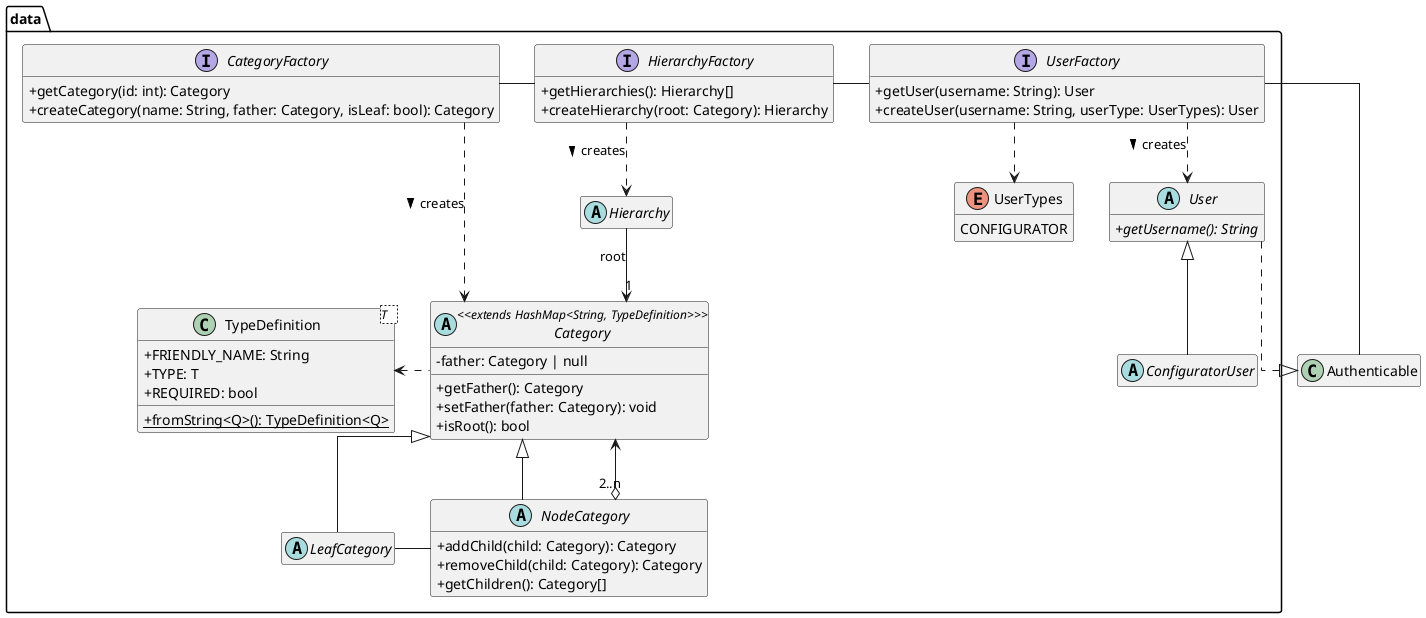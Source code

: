 @startuml

skinparam ClassAttributeIconSize 0
'skinparam groupInheritance 2
skinparam linetype ortho
hide empty members

package data #FFFFFF {

    interface CategoryFactory {
        + getCategory(id: int): Category
        + createCategory(name: String, father: Category, isLeaf: bool): Category
    }

    interface HierarchyFactory {
        + getHierarchies(): Hierarchy[]
        + createHierarchy(root: Category): Hierarchy
    }

    interface UserFactory {
        + getUser(username: String): User
        + createUser(username: String, userType: UserTypes): User
    }

    enum UserTypes {
        CONFIGURATOR
    }

    abstract class Category <<extends HashMap<String, TypeDefinition>>> {
        - father: Category | null
        
        + getFather(): Category
        + setFather(father: Category): void
        + isRoot(): bool
    }

    class TypeDefinition<T   > {
        + FRIENDLY_NAME: String
        + TYPE: T
        + REQUIRED: bool
        + {static} fromString<Q>(): TypeDefinition<Q>
    }
    
    abstract class Hierarchy {}

    abstract class User {
        + {abstract} getUsername(): String
    }

    abstract class ConfiguratorUser extends User {}

    abstract class NodeCategory extends Category {
        + addChild(child: Category): Category
        + removeChild(child: Category): Category
        + getChildren(): Category[]
    }
    
    abstract class LeafCategory extends Category {}

}

User ..|> Authenticable

'Category --> "0..1" Category: father
Hierarchy --> "1" Category: root
NodeCategory "2..n" o--> Category

Category .left.> TypeDefinition

CategoryFactory .down.> Category: creates >
HierarchyFactory .down.> Hierarchy: creates >
UserFactory .down.> User: creates >
UserFactory ..> UserTypes

HierarchyFactory -left- CategoryFactory
UserFactory -left- HierarchyFactory
LeafCategory -right- NodeCategory
Authenticable -left- UserFactory
@enduml